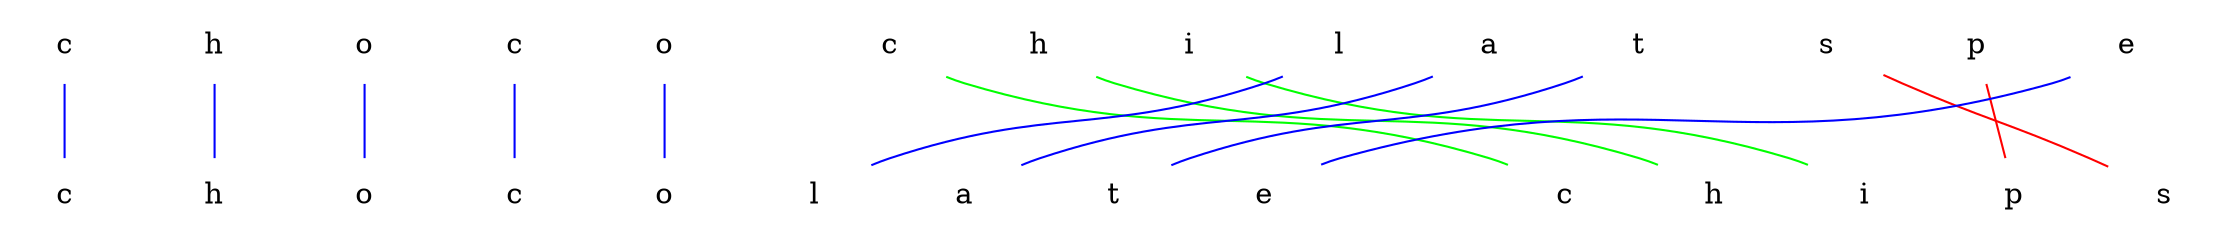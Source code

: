 graph chocoB {
	node [shape=plaintext]
	x1 [label="c"];
	x2 [label="h"];
	x3 [label="o"];
	x4 [label="c"];
	x5 [label="o"];
	x6 [label="c"];
	x7 [label="h"];
	x8 [label="i"];
	x9 [label="l"];
	x10 [label="a"];
	x11 [label="t"];
	x12 [label="s"];
	x13 [label="p"];
	x14 [label="e"];
	{rank=same;
		x1--x2--x3--x4--x5--x6--x7--x8--x9--x10--x11--x12--x13--x14 [style=invis];
	}
	y1 [label="c"];
	y2 [label="h"];
	y3 [label="o"];
	y4 [label="c"];
	y5 [label="o"];
	y6 [label="l"];
	y7 [label="a"];
	y8 [label="t"];
	y9 [label="e"];
	y10 [label=" "];
	y11 [label="c"];
	y12 [label="h"];
	y13 [label="i"];
	y14 [label="p"];
	y15 [label="s"];
	{rank=same;
		y1--y2--y3--y4--y5--y6--y7--y8--y9--y10--y11--y12--y13--y14--y15 [style=invis];
	}
	x1--y1 [color=blue];
	x2--y2 [color=blue];
	x3--y3 [color=blue];
	x4--y4 [color=blue];
	x5--y5 [color=blue];
	x6--y11 [color=green];
	x7--y12 [color=green];
	x8--y13 [color=green];
	x9--y6 [color=blue];
	x10--y7 [color=blue];
	x11--y8 [color=blue];
	x12--y15 [color=red];
	x13--y14 [color=red];
	x14--y9 [color=blue];
}
